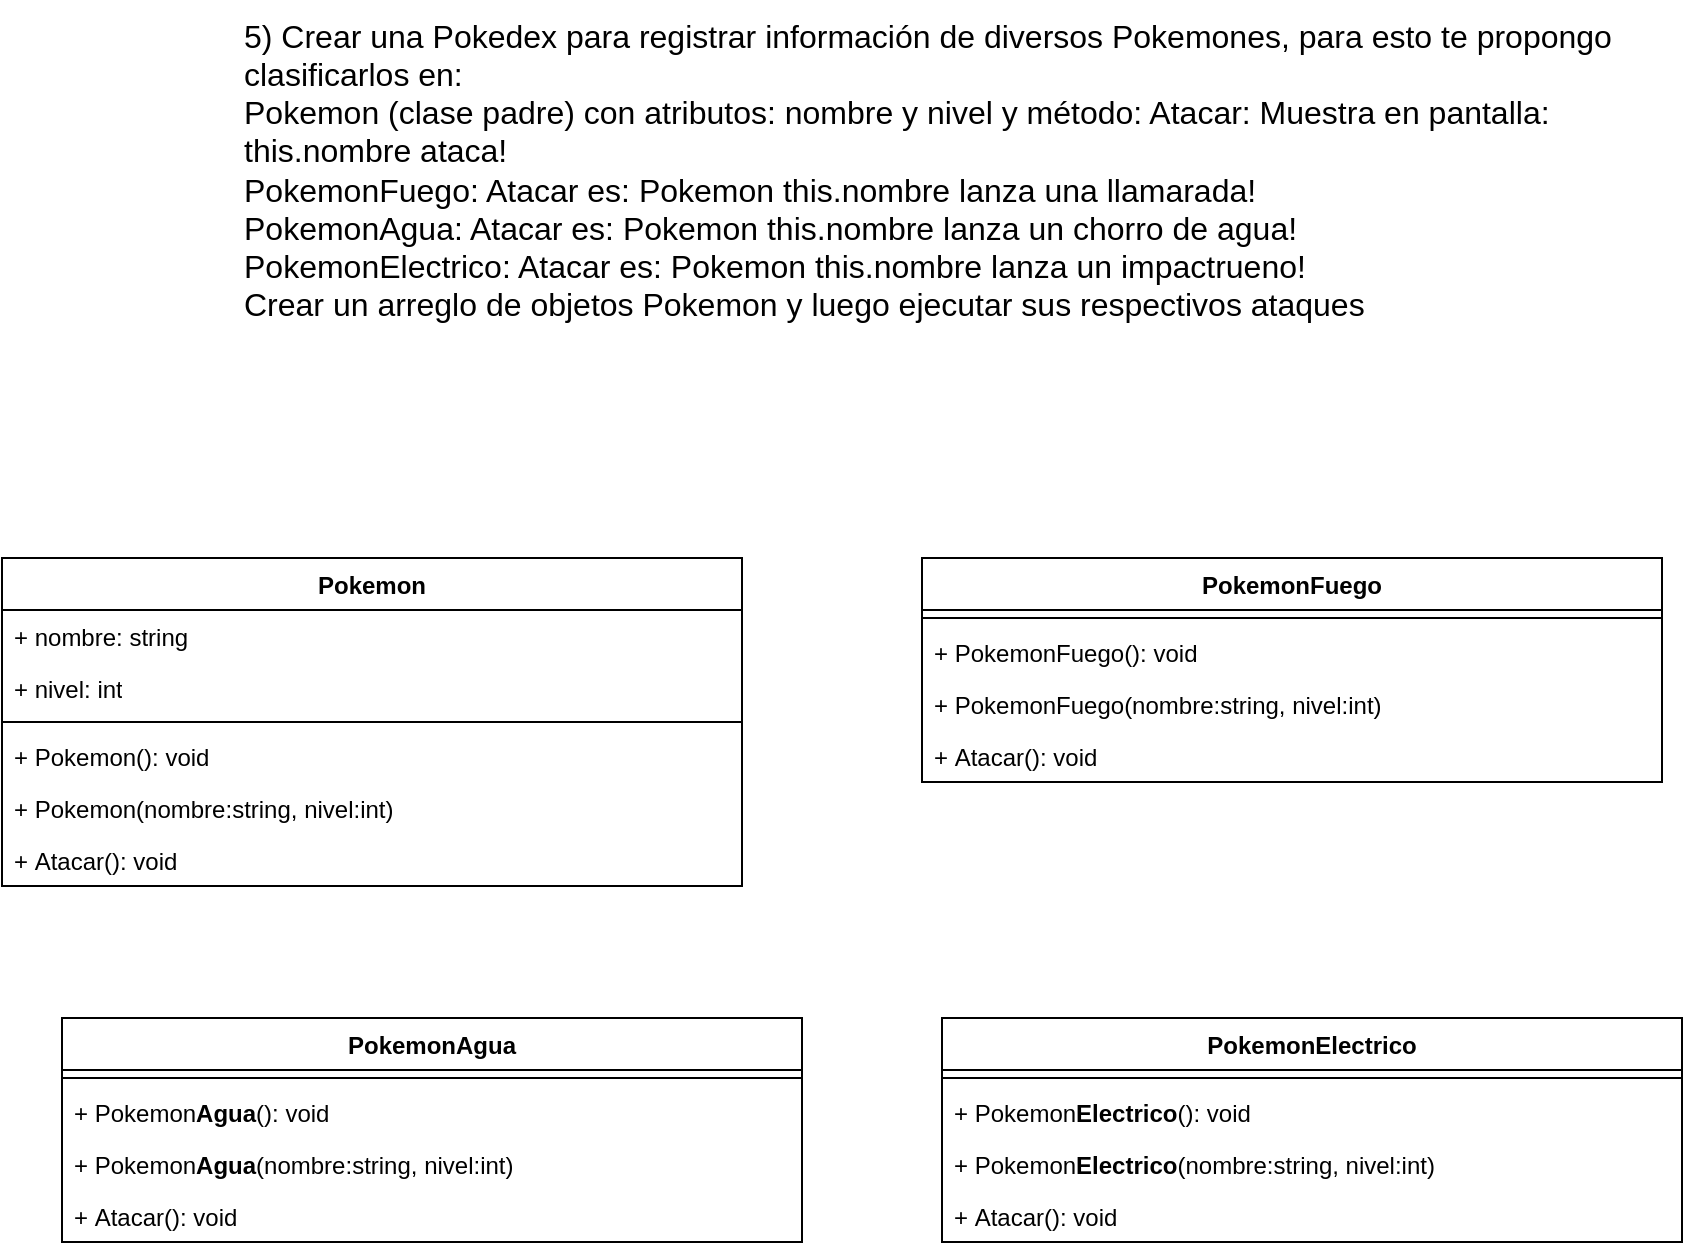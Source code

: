<mxfile version="28.2.3">
  <diagram name="Página-1" id="r0AL9_NCZ23Igi8Z9eSu">
    <mxGraphModel dx="1665" dy="789" grid="1" gridSize="10" guides="1" tooltips="1" connect="1" arrows="1" fold="1" page="1" pageScale="1" pageWidth="827" pageHeight="1169" math="0" shadow="0">
      <root>
        <mxCell id="0" />
        <mxCell id="1" parent="0" />
        <mxCell id="OXPfhPUKGcKDoe2Cqeus-32" value="5) Crear una Pokedex para registrar información de diversos Pokemones, para esto te propongo&lt;br&gt;clasificarlos en:&lt;br&gt;Pokemon (clase padre) con atributos: nombre y nivel y método: Atacar: Muestra en pantalla:&lt;br&gt;this.nombre ataca!&lt;br&gt;PokemonFuego: Atacar es: Pokemon this.nombre lanza una llamarada!&lt;br&gt;PokemonAgua: Atacar es: Pokemon this.nombre lanza un chorro de agua!&lt;br&gt;PokemonElectrico: Atacar es: Pokemon this.nombre lanza un impactrueno!&lt;br&gt;Crear un arreglo de objetos Pokemon y luego ejecutar sus respectivos ataques" style="text;html=1;align=left;verticalAlign=middle;resizable=0;points=[];autosize=1;strokeColor=none;fillColor=none;fontSize=16;" vertex="1" parent="1">
          <mxGeometry x="369" y="220" width="710" height="170" as="geometry" />
        </mxCell>
        <mxCell id="OXPfhPUKGcKDoe2Cqeus-33" value="Pokemon" style="swimlane;fontStyle=1;align=center;verticalAlign=top;childLayout=stackLayout;horizontal=1;startSize=26;horizontalStack=0;resizeParent=1;resizeParentMax=0;resizeLast=0;collapsible=1;marginBottom=0;whiteSpace=wrap;html=1;" vertex="1" parent="1">
          <mxGeometry x="250" y="499" width="370" height="164" as="geometry" />
        </mxCell>
        <mxCell id="OXPfhPUKGcKDoe2Cqeus-34" value="+ nombre: string" style="text;strokeColor=none;fillColor=none;align=left;verticalAlign=top;spacingLeft=4;spacingRight=4;overflow=hidden;rotatable=0;points=[[0,0.5],[1,0.5]];portConstraint=eastwest;whiteSpace=wrap;html=1;" vertex="1" parent="OXPfhPUKGcKDoe2Cqeus-33">
          <mxGeometry y="26" width="370" height="26" as="geometry" />
        </mxCell>
        <mxCell id="OXPfhPUKGcKDoe2Cqeus-35" value="+ nivel: int" style="text;strokeColor=none;fillColor=none;align=left;verticalAlign=top;spacingLeft=4;spacingRight=4;overflow=hidden;rotatable=0;points=[[0,0.5],[1,0.5]];portConstraint=eastwest;whiteSpace=wrap;html=1;" vertex="1" parent="OXPfhPUKGcKDoe2Cqeus-33">
          <mxGeometry y="52" width="370" height="26" as="geometry" />
        </mxCell>
        <mxCell id="OXPfhPUKGcKDoe2Cqeus-36" value="" style="line;strokeWidth=1;fillColor=none;align=left;verticalAlign=middle;spacingTop=-1;spacingLeft=3;spacingRight=3;rotatable=0;labelPosition=right;points=[];portConstraint=eastwest;strokeColor=inherit;" vertex="1" parent="OXPfhPUKGcKDoe2Cqeus-33">
          <mxGeometry y="78" width="370" height="8" as="geometry" />
        </mxCell>
        <mxCell id="OXPfhPUKGcKDoe2Cqeus-37" value="+ Pokemon(): void" style="text;strokeColor=none;fillColor=none;align=left;verticalAlign=top;spacingLeft=4;spacingRight=4;overflow=hidden;rotatable=0;points=[[0,0.5],[1,0.5]];portConstraint=eastwest;whiteSpace=wrap;html=1;" vertex="1" parent="OXPfhPUKGcKDoe2Cqeus-33">
          <mxGeometry y="86" width="370" height="26" as="geometry" />
        </mxCell>
        <mxCell id="OXPfhPUKGcKDoe2Cqeus-38" value="+ Pokemon&lt;span style=&quot;background-color: transparent;&quot;&gt;(nombre:string, nivel:int)&lt;/span&gt;" style="text;strokeColor=none;fillColor=none;align=left;verticalAlign=top;spacingLeft=4;spacingRight=4;overflow=hidden;rotatable=0;points=[[0,0.5],[1,0.5]];portConstraint=eastwest;whiteSpace=wrap;html=1;" vertex="1" parent="OXPfhPUKGcKDoe2Cqeus-33">
          <mxGeometry y="112" width="370" height="26" as="geometry" />
        </mxCell>
        <mxCell id="OXPfhPUKGcKDoe2Cqeus-39" value="+&amp;nbsp;&lt;span style=&quot;background-color: transparent;&quot;&gt;Atacar(): void&lt;/span&gt;&lt;div&gt;&lt;span style=&quot;background-color: transparent; color: light-dark(rgb(0, 0, 0), rgb(255, 255, 255));&quot;&gt;&lt;br&gt;&lt;/span&gt;&lt;/div&gt;" style="text;strokeColor=none;fillColor=none;align=left;verticalAlign=top;spacingLeft=4;spacingRight=4;overflow=hidden;rotatable=0;points=[[0,0.5],[1,0.5]];portConstraint=eastwest;whiteSpace=wrap;html=1;" vertex="1" parent="OXPfhPUKGcKDoe2Cqeus-33">
          <mxGeometry y="138" width="370" height="26" as="geometry" />
        </mxCell>
        <mxCell id="OXPfhPUKGcKDoe2Cqeus-40" value="PokemonFuego" style="swimlane;fontStyle=1;align=center;verticalAlign=top;childLayout=stackLayout;horizontal=1;startSize=26;horizontalStack=0;resizeParent=1;resizeParentMax=0;resizeLast=0;collapsible=1;marginBottom=0;whiteSpace=wrap;html=1;" vertex="1" parent="1">
          <mxGeometry x="710" y="499" width="370" height="112" as="geometry" />
        </mxCell>
        <mxCell id="OXPfhPUKGcKDoe2Cqeus-41" value="" style="line;strokeWidth=1;fillColor=none;align=left;verticalAlign=middle;spacingTop=-1;spacingLeft=3;spacingRight=3;rotatable=0;labelPosition=right;points=[];portConstraint=eastwest;strokeColor=inherit;" vertex="1" parent="OXPfhPUKGcKDoe2Cqeus-40">
          <mxGeometry y="26" width="370" height="8" as="geometry" />
        </mxCell>
        <mxCell id="OXPfhPUKGcKDoe2Cqeus-42" value="+ PokemonFuego(): void" style="text;strokeColor=none;fillColor=none;align=left;verticalAlign=top;spacingLeft=4;spacingRight=4;overflow=hidden;rotatable=0;points=[[0,0.5],[1,0.5]];portConstraint=eastwest;whiteSpace=wrap;html=1;" vertex="1" parent="OXPfhPUKGcKDoe2Cqeus-40">
          <mxGeometry y="34" width="370" height="26" as="geometry" />
        </mxCell>
        <mxCell id="OXPfhPUKGcKDoe2Cqeus-43" value="+ PokemonFuego&lt;span style=&quot;background-color: transparent;&quot;&gt;(nombre:string, nivel:int)&lt;/span&gt;" style="text;strokeColor=none;fillColor=none;align=left;verticalAlign=top;spacingLeft=4;spacingRight=4;overflow=hidden;rotatable=0;points=[[0,0.5],[1,0.5]];portConstraint=eastwest;whiteSpace=wrap;html=1;" vertex="1" parent="OXPfhPUKGcKDoe2Cqeus-40">
          <mxGeometry y="60" width="370" height="26" as="geometry" />
        </mxCell>
        <mxCell id="OXPfhPUKGcKDoe2Cqeus-44" value="+&amp;nbsp;&lt;span style=&quot;background-color: transparent;&quot;&gt;Atacar(): void&lt;/span&gt;&lt;div&gt;&lt;span style=&quot;background-color: transparent; color: light-dark(rgb(0, 0, 0), rgb(255, 255, 255));&quot;&gt;&lt;br&gt;&lt;/span&gt;&lt;/div&gt;" style="text;strokeColor=none;fillColor=none;align=left;verticalAlign=top;spacingLeft=4;spacingRight=4;overflow=hidden;rotatable=0;points=[[0,0.5],[1,0.5]];portConstraint=eastwest;whiteSpace=wrap;html=1;" vertex="1" parent="OXPfhPUKGcKDoe2Cqeus-40">
          <mxGeometry y="86" width="370" height="26" as="geometry" />
        </mxCell>
        <mxCell id="OXPfhPUKGcKDoe2Cqeus-45" value="PokemonAgua" style="swimlane;fontStyle=1;align=center;verticalAlign=top;childLayout=stackLayout;horizontal=1;startSize=26;horizontalStack=0;resizeParent=1;resizeParentMax=0;resizeLast=0;collapsible=1;marginBottom=0;whiteSpace=wrap;html=1;" vertex="1" parent="1">
          <mxGeometry x="280" y="729" width="370" height="112" as="geometry" />
        </mxCell>
        <mxCell id="OXPfhPUKGcKDoe2Cqeus-46" value="" style="line;strokeWidth=1;fillColor=none;align=left;verticalAlign=middle;spacingTop=-1;spacingLeft=3;spacingRight=3;rotatable=0;labelPosition=right;points=[];portConstraint=eastwest;strokeColor=inherit;" vertex="1" parent="OXPfhPUKGcKDoe2Cqeus-45">
          <mxGeometry y="26" width="370" height="8" as="geometry" />
        </mxCell>
        <mxCell id="OXPfhPUKGcKDoe2Cqeus-47" value="+ Pokemon&lt;span style=&quot;font-weight: 700; text-align: center;&quot;&gt;Agua&lt;/span&gt;(): void" style="text;strokeColor=none;fillColor=none;align=left;verticalAlign=top;spacingLeft=4;spacingRight=4;overflow=hidden;rotatable=0;points=[[0,0.5],[1,0.5]];portConstraint=eastwest;whiteSpace=wrap;html=1;" vertex="1" parent="OXPfhPUKGcKDoe2Cqeus-45">
          <mxGeometry y="34" width="370" height="26" as="geometry" />
        </mxCell>
        <mxCell id="OXPfhPUKGcKDoe2Cqeus-48" value="+ Pokemon&lt;span style=&quot;font-weight: 700; text-align: center;&quot;&gt;Agua&lt;/span&gt;&lt;span style=&quot;background-color: transparent;&quot;&gt;(nombre:string, nivel:int)&lt;/span&gt;" style="text;strokeColor=none;fillColor=none;align=left;verticalAlign=top;spacingLeft=4;spacingRight=4;overflow=hidden;rotatable=0;points=[[0,0.5],[1,0.5]];portConstraint=eastwest;whiteSpace=wrap;html=1;" vertex="1" parent="OXPfhPUKGcKDoe2Cqeus-45">
          <mxGeometry y="60" width="370" height="26" as="geometry" />
        </mxCell>
        <mxCell id="OXPfhPUKGcKDoe2Cqeus-49" value="+&amp;nbsp;&lt;span style=&quot;background-color: transparent;&quot;&gt;Atacar(): void&lt;/span&gt;&lt;div&gt;&lt;span style=&quot;background-color: transparent; color: light-dark(rgb(0, 0, 0), rgb(255, 255, 255));&quot;&gt;&lt;br&gt;&lt;/span&gt;&lt;/div&gt;" style="text;strokeColor=none;fillColor=none;align=left;verticalAlign=top;spacingLeft=4;spacingRight=4;overflow=hidden;rotatable=0;points=[[0,0.5],[1,0.5]];portConstraint=eastwest;whiteSpace=wrap;html=1;" vertex="1" parent="OXPfhPUKGcKDoe2Cqeus-45">
          <mxGeometry y="86" width="370" height="26" as="geometry" />
        </mxCell>
        <mxCell id="OXPfhPUKGcKDoe2Cqeus-50" value="PokemonElectrico" style="swimlane;fontStyle=1;align=center;verticalAlign=top;childLayout=stackLayout;horizontal=1;startSize=26;horizontalStack=0;resizeParent=1;resizeParentMax=0;resizeLast=0;collapsible=1;marginBottom=0;whiteSpace=wrap;html=1;" vertex="1" parent="1">
          <mxGeometry x="720" y="729" width="370" height="112" as="geometry" />
        </mxCell>
        <mxCell id="OXPfhPUKGcKDoe2Cqeus-51" value="" style="line;strokeWidth=1;fillColor=none;align=left;verticalAlign=middle;spacingTop=-1;spacingLeft=3;spacingRight=3;rotatable=0;labelPosition=right;points=[];portConstraint=eastwest;strokeColor=inherit;" vertex="1" parent="OXPfhPUKGcKDoe2Cqeus-50">
          <mxGeometry y="26" width="370" height="8" as="geometry" />
        </mxCell>
        <mxCell id="OXPfhPUKGcKDoe2Cqeus-52" value="&lt;div style=&quot;text-align: center;&quot;&gt;&lt;span style=&quot;background-color: transparent; color: light-dark(rgb(0, 0, 0), rgb(255, 255, 255));&quot;&gt;+ Pokemon&lt;b&gt;Electrico&lt;/b&gt;&lt;/span&gt;&lt;span style=&quot;background-color: transparent; color: light-dark(rgb(0, 0, 0), rgb(255, 255, 255));&quot;&gt;(): void&lt;/span&gt;&lt;/div&gt;" style="text;strokeColor=none;fillColor=none;align=left;verticalAlign=top;spacingLeft=4;spacingRight=4;overflow=hidden;rotatable=0;points=[[0,0.5],[1,0.5]];portConstraint=eastwest;whiteSpace=wrap;html=1;" vertex="1" parent="OXPfhPUKGcKDoe2Cqeus-50">
          <mxGeometry y="34" width="370" height="26" as="geometry" />
        </mxCell>
        <mxCell id="OXPfhPUKGcKDoe2Cqeus-53" value="+&amp;nbsp;&lt;span style=&quot;text-align: center;&quot;&gt;Pokemon&lt;/span&gt;&lt;b style=&quot;text-align: center;&quot;&gt;Electrico&lt;/b&gt;&lt;span style=&quot;background-color: transparent;&quot;&gt;(nombre:string, nivel:int)&lt;/span&gt;" style="text;strokeColor=none;fillColor=none;align=left;verticalAlign=top;spacingLeft=4;spacingRight=4;overflow=hidden;rotatable=0;points=[[0,0.5],[1,0.5]];portConstraint=eastwest;whiteSpace=wrap;html=1;" vertex="1" parent="OXPfhPUKGcKDoe2Cqeus-50">
          <mxGeometry y="60" width="370" height="26" as="geometry" />
        </mxCell>
        <mxCell id="OXPfhPUKGcKDoe2Cqeus-54" value="+&amp;nbsp;&lt;span style=&quot;background-color: transparent;&quot;&gt;Atacar(): void&lt;/span&gt;&lt;div&gt;&lt;span style=&quot;background-color: transparent; color: light-dark(rgb(0, 0, 0), rgb(255, 255, 255));&quot;&gt;&lt;br&gt;&lt;/span&gt;&lt;/div&gt;" style="text;strokeColor=none;fillColor=none;align=left;verticalAlign=top;spacingLeft=4;spacingRight=4;overflow=hidden;rotatable=0;points=[[0,0.5],[1,0.5]];portConstraint=eastwest;whiteSpace=wrap;html=1;" vertex="1" parent="OXPfhPUKGcKDoe2Cqeus-50">
          <mxGeometry y="86" width="370" height="26" as="geometry" />
        </mxCell>
      </root>
    </mxGraphModel>
  </diagram>
</mxfile>
